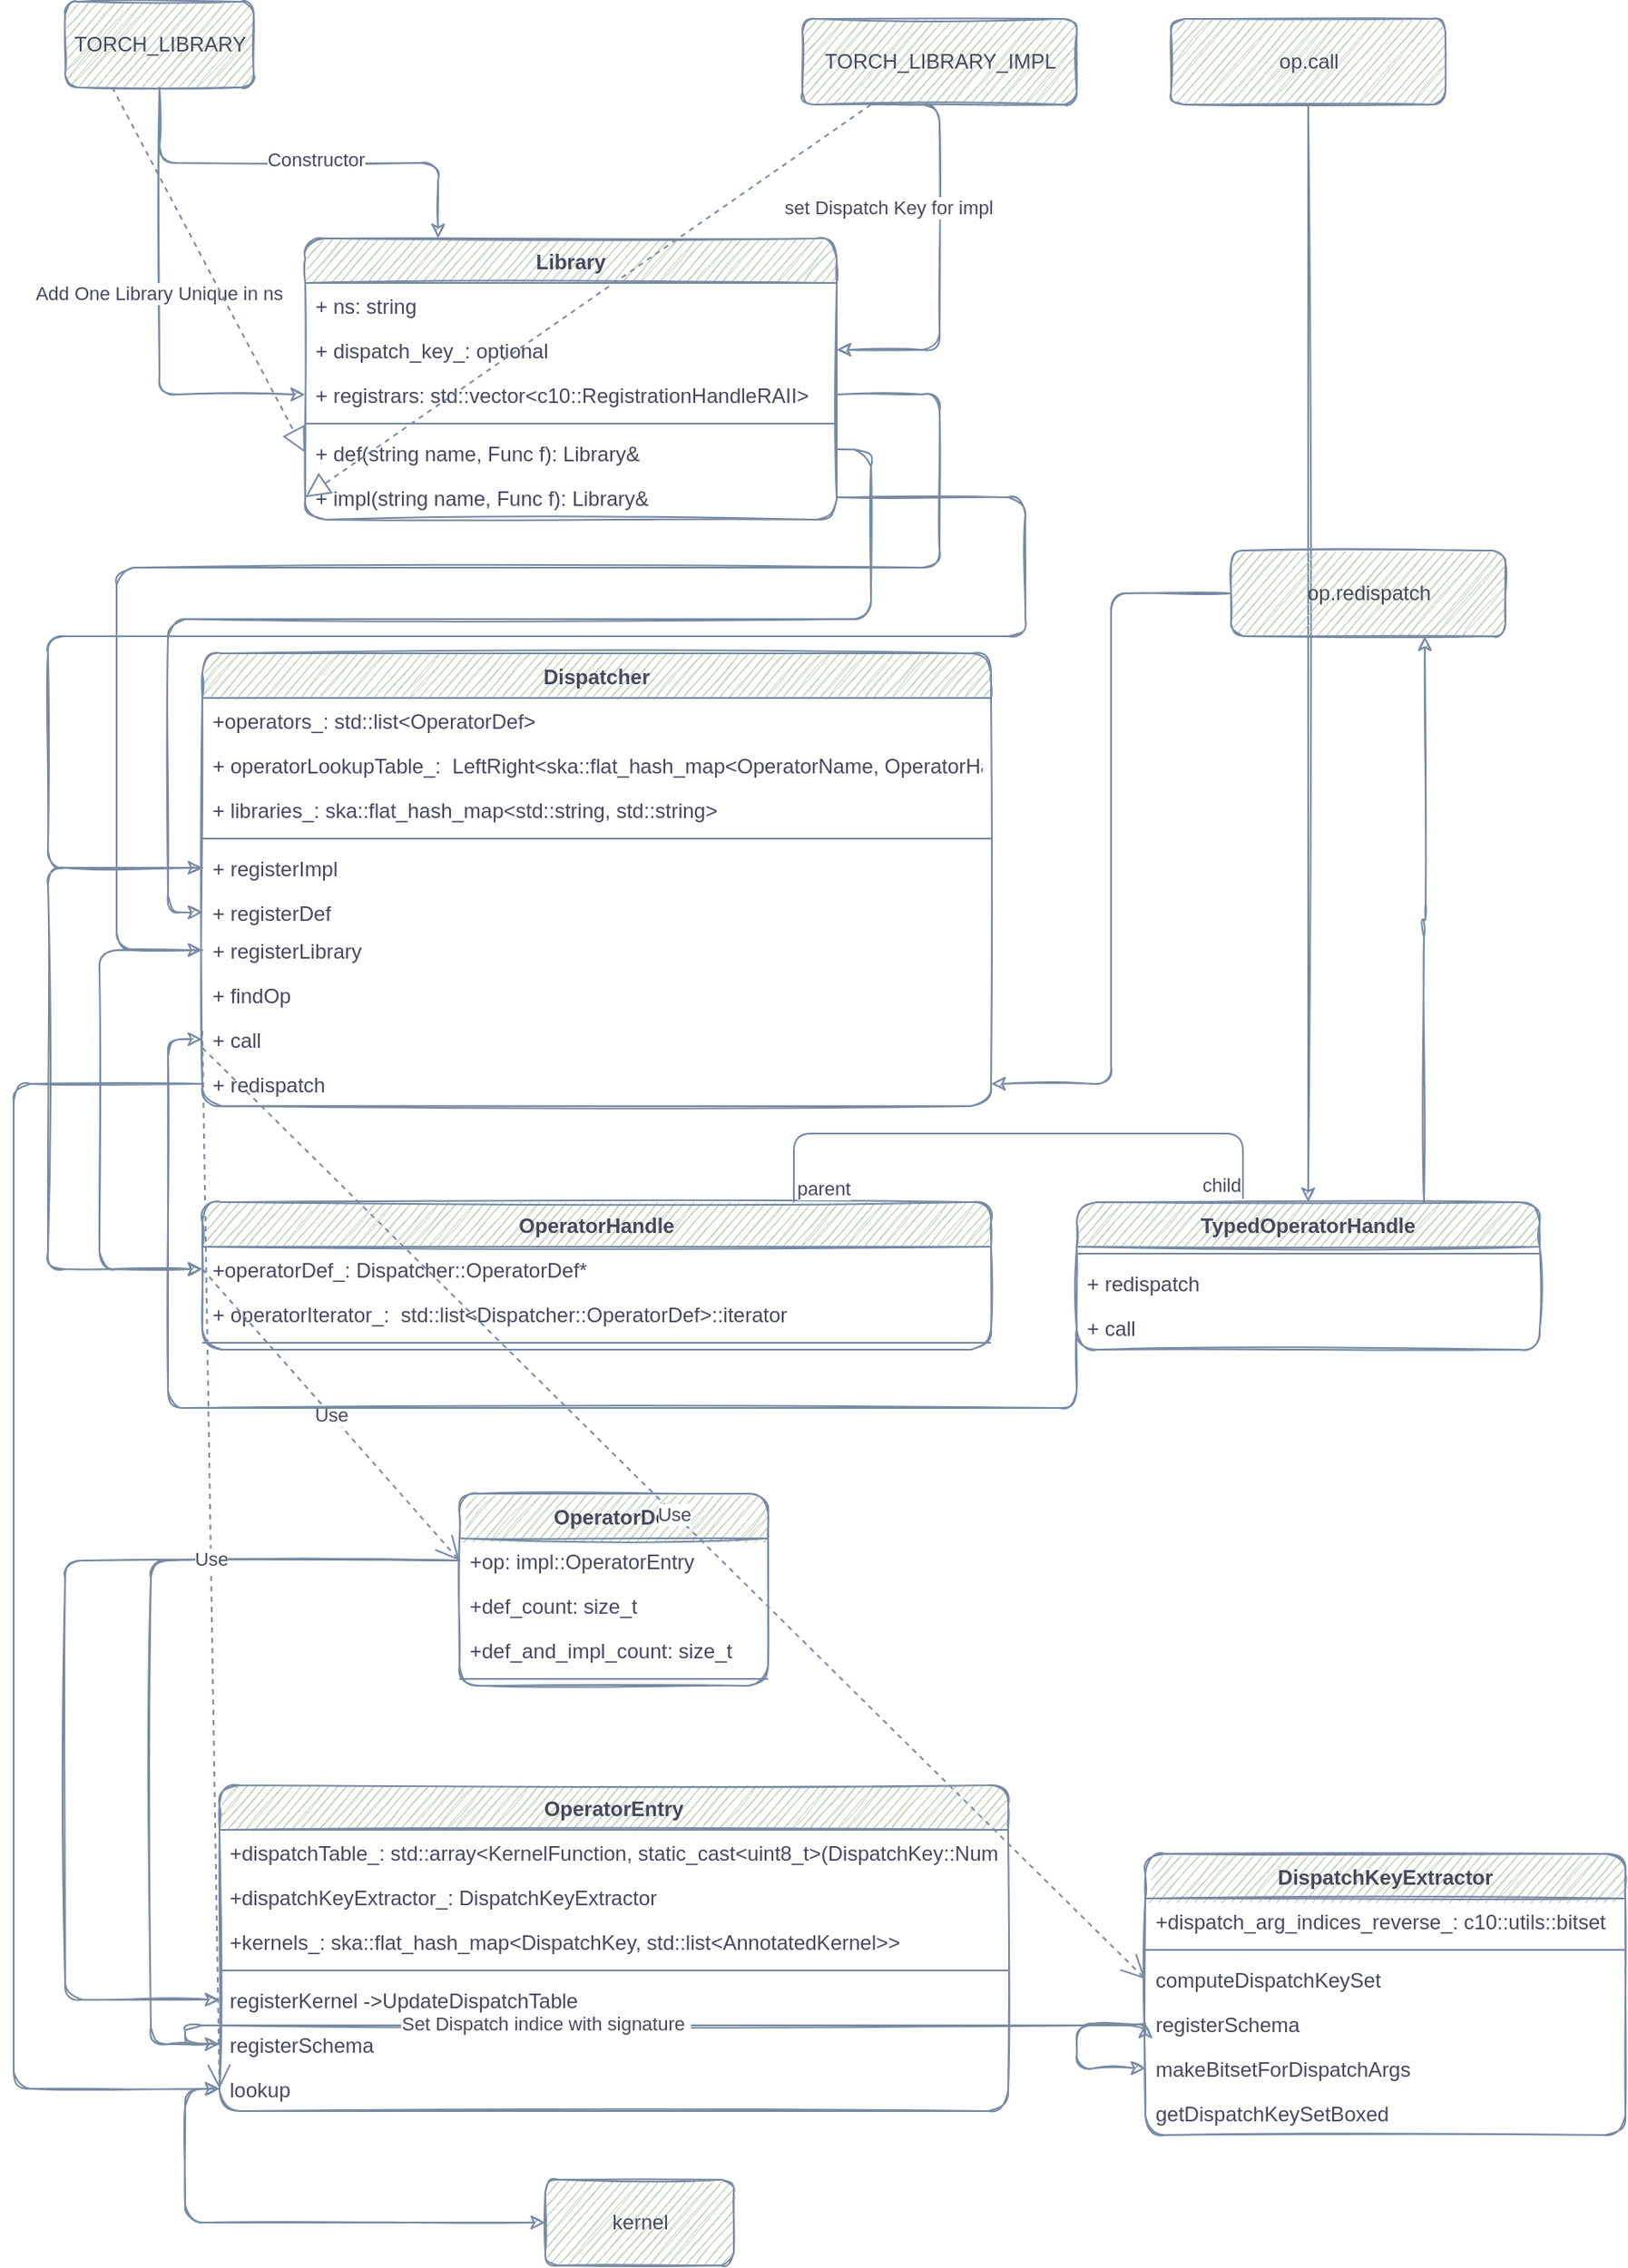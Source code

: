 <mxfile version="14.7.0" type="github"><diagram id="MF42RHRKSYALjcaX30sO" name="Page-1"><mxGraphModel dx="1186" dy="557" grid="1" gridSize="10" guides="1" tooltips="1" connect="1" arrows="1" fold="1" page="1" pageScale="1" pageWidth="850" pageHeight="1100" math="0" shadow="0"><root><mxCell id="0"/><mxCell id="1" parent="0"/><mxCell id="z71Mpb9uZYnYrAH-iIIc-165" style="edgeStyle=orthogonalEdgeStyle;orthogonalLoop=1;jettySize=auto;html=1;exitX=0.25;exitY=0;exitDx=0;exitDy=0;entryX=0;entryY=0.5;entryDx=0;entryDy=0;sketch=1;strokeColor=#788AA3;fontColor=#46495D;" parent="1" edge="1"><mxGeometry relative="1" as="geometry"><mxPoint x="50" y="49" as="targetPoint"/></mxGeometry></mxCell><mxCell id="z71Mpb9uZYnYrAH-iIIc-426" style="edgeStyle=orthogonalEdgeStyle;curved=0;rounded=1;sketch=1;orthogonalLoop=1;jettySize=auto;html=1;exitX=1;exitY=0.75;exitDx=0;exitDy=0;strokeColor=#788AA3;fontColor=#46495D;" parent="1" source="z71Mpb9uZYnYrAH-iIIc-362" target="z71Mpb9uZYnYrAH-iIIc-383" edge="1"><mxGeometry relative="1" as="geometry"><Array as="points"><mxPoint x="540" y="591"/><mxPoint x="540" y="690"/><mxPoint x="130" y="690"/><mxPoint x="130" y="861"/></Array></mxGeometry></mxCell><mxCell id="z71Mpb9uZYnYrAH-iIIc-362" value="Library" style="swimlane;fontStyle=1;align=center;verticalAlign=top;childLayout=stackLayout;horizontal=1;startSize=26;horizontalStack=0;resizeParent=1;resizeParentMax=0;resizeLast=0;collapsible=1;marginBottom=0;rounded=1;sketch=1;fillColor=#B2C9AB;strokeColor=#788AA3;fontColor=#46495D;" parent="1" vertex="1"><mxGeometry x="210" y="468" width="310" height="164" as="geometry"/></mxCell><mxCell id="z71Mpb9uZYnYrAH-iIIc-367" value="+ ns: string" style="text;strokeColor=none;fillColor=none;align=left;verticalAlign=top;spacingLeft=4;spacingRight=4;overflow=hidden;rotatable=0;points=[[0,0.5],[1,0.5]];portConstraint=eastwest;fontColor=#46495D;" parent="z71Mpb9uZYnYrAH-iIIc-362" vertex="1"><mxGeometry y="26" width="310" height="26" as="geometry"/></mxCell><mxCell id="z71Mpb9uZYnYrAH-iIIc-369" value="+ dispatch_key_: optional" style="text;strokeColor=none;fillColor=none;align=left;verticalAlign=top;spacingLeft=4;spacingRight=4;overflow=hidden;rotatable=0;points=[[0,0.5],[1,0.5]];portConstraint=eastwest;fontColor=#46495D;" parent="z71Mpb9uZYnYrAH-iIIc-362" vertex="1"><mxGeometry y="52" width="310" height="26" as="geometry"/></mxCell><mxCell id="z71Mpb9uZYnYrAH-iIIc-363" value="+ registrars: std::vector&lt;c10::RegistrationHandleRAII&gt;" style="text;strokeColor=none;fillColor=none;align=left;verticalAlign=top;spacingLeft=4;spacingRight=4;overflow=hidden;rotatable=0;points=[[0,0.5],[1,0.5]];portConstraint=eastwest;fontColor=#46495D;" parent="z71Mpb9uZYnYrAH-iIIc-362" vertex="1"><mxGeometry y="78" width="310" height="26" as="geometry"/></mxCell><mxCell id="z71Mpb9uZYnYrAH-iIIc-364" value="" style="line;strokeWidth=1;fillColor=none;align=left;verticalAlign=middle;spacingTop=-1;spacingLeft=3;spacingRight=3;rotatable=0;labelPosition=right;points=[];portConstraint=eastwest;strokeColor=#788AA3;fontColor=#46495D;" parent="z71Mpb9uZYnYrAH-iIIc-362" vertex="1"><mxGeometry y="104" width="310" height="8" as="geometry"/></mxCell><mxCell id="z71Mpb9uZYnYrAH-iIIc-365" value="+ def(string name, Func f): Library&amp;" style="text;strokeColor=none;fillColor=none;align=left;verticalAlign=top;spacingLeft=4;spacingRight=4;overflow=hidden;rotatable=0;points=[[0,0.5],[1,0.5]];portConstraint=eastwest;fontColor=#46495D;" parent="z71Mpb9uZYnYrAH-iIIc-362" vertex="1"><mxGeometry y="112" width="310" height="26" as="geometry"/></mxCell><mxCell id="z71Mpb9uZYnYrAH-iIIc-366" value="+ impl(string name, Func f): Library&amp;" style="text;strokeColor=none;fillColor=none;align=left;verticalAlign=top;spacingLeft=4;spacingRight=4;overflow=hidden;rotatable=0;points=[[0,0.5],[1,0.5]];portConstraint=eastwest;fontColor=#46495D;" parent="z71Mpb9uZYnYrAH-iIIc-362" vertex="1"><mxGeometry y="138" width="310" height="26" as="geometry"/></mxCell><mxCell id="z71Mpb9uZYnYrAH-iIIc-447" style="edgeStyle=orthogonalEdgeStyle;curved=0;rounded=1;sketch=1;orthogonalLoop=1;jettySize=auto;html=1;exitX=0.25;exitY=1;exitDx=0;exitDy=0;strokeColor=#788AA3;fontColor=#46495D;" parent="1" source="z71Mpb9uZYnYrAH-iIIc-370" target="z71Mpb9uZYnYrAH-iIIc-369" edge="1"><mxGeometry relative="1" as="geometry"><Array as="points"><mxPoint x="580" y="390"/><mxPoint x="580" y="533"/></Array></mxGeometry></mxCell><mxCell id="z71Mpb9uZYnYrAH-iIIc-448" value="set Dispatch Key for impl" style="edgeLabel;html=1;align=center;verticalAlign=middle;resizable=0;points=[];fontColor=#46495D;" parent="z71Mpb9uZYnYrAH-iIIc-447" vertex="1" connectable="0"><mxGeometry x="0.655" y="3" relative="1" as="geometry"><mxPoint x="-12" y="-86" as="offset"/></mxGeometry></mxCell><mxCell id="z71Mpb9uZYnYrAH-iIIc-370" value="TORCH_LIBRARY_IMPL" style="html=1;rounded=1;sketch=1;fillColor=#B2C9AB;strokeColor=#788AA3;fontColor=#46495D;" parent="1" vertex="1"><mxGeometry x="500" y="340" width="160" height="50" as="geometry"/></mxCell><mxCell id="z71Mpb9uZYnYrAH-iIIc-419" style="edgeStyle=orthogonalEdgeStyle;curved=0;rounded=1;sketch=1;orthogonalLoop=1;jettySize=auto;html=1;exitX=0.5;exitY=1;exitDx=0;exitDy=0;entryX=0.25;entryY=0;entryDx=0;entryDy=0;strokeColor=#788AA3;fontColor=#46495D;" parent="1" source="z71Mpb9uZYnYrAH-iIIc-374" target="z71Mpb9uZYnYrAH-iIIc-362" edge="1"><mxGeometry relative="1" as="geometry"/></mxCell><mxCell id="z71Mpb9uZYnYrAH-iIIc-420" value="Constructor" style="edgeLabel;html=1;align=center;verticalAlign=middle;resizable=0;points=[];fontColor=#46495D;" parent="z71Mpb9uZYnYrAH-iIIc-419" vertex="1" connectable="0"><mxGeometry x="0.078" y="2" relative="1" as="geometry"><mxPoint as="offset"/></mxGeometry></mxCell><mxCell id="z71Mpb9uZYnYrAH-iIIc-421" style="edgeStyle=orthogonalEdgeStyle;curved=0;rounded=1;sketch=1;orthogonalLoop=1;jettySize=auto;html=1;exitX=0.5;exitY=1;exitDx=0;exitDy=0;entryX=0;entryY=0.5;entryDx=0;entryDy=0;strokeColor=#788AA3;fontColor=#46495D;" parent="1" source="z71Mpb9uZYnYrAH-iIIc-374" target="z71Mpb9uZYnYrAH-iIIc-363" edge="1"><mxGeometry relative="1" as="geometry"/></mxCell><mxCell id="z71Mpb9uZYnYrAH-iIIc-422" value="Add One Library Unique in ns&amp;nbsp;" style="edgeLabel;html=1;align=center;verticalAlign=middle;resizable=0;points=[];fontColor=#46495D;" parent="z71Mpb9uZYnYrAH-iIIc-421" vertex="1" connectable="0"><mxGeometry x="-0.091" y="1" relative="1" as="geometry"><mxPoint as="offset"/></mxGeometry></mxCell><mxCell id="z71Mpb9uZYnYrAH-iIIc-374" value="TORCH_LIBRARY" style="html=1;rounded=1;sketch=1;fillColor=#B2C9AB;strokeColor=#788AA3;fontColor=#46495D;" parent="1" vertex="1"><mxGeometry x="70" y="330" width="110" height="50" as="geometry"/></mxCell><mxCell id="z71Mpb9uZYnYrAH-iIIc-376" value="Dispatcher" style="swimlane;fontStyle=1;align=center;verticalAlign=top;childLayout=stackLayout;horizontal=1;startSize=26;horizontalStack=0;resizeParent=1;resizeParentMax=0;resizeLast=0;collapsible=1;marginBottom=0;rounded=1;sketch=1;fillColor=#B2C9AB;strokeColor=#788AA3;fontColor=#46495D;" parent="1" vertex="1"><mxGeometry x="150" y="710" width="460" height="264" as="geometry"/></mxCell><mxCell id="z71Mpb9uZYnYrAH-iIIc-377" value="+operators_: std::list&lt;OperatorDef&gt;" style="text;strokeColor=none;fillColor=none;align=left;verticalAlign=top;spacingLeft=4;spacingRight=4;overflow=hidden;rotatable=0;points=[[0,0.5],[1,0.5]];portConstraint=eastwest;fontColor=#46495D;" parent="z71Mpb9uZYnYrAH-iIIc-376" vertex="1"><mxGeometry y="26" width="460" height="26" as="geometry"/></mxCell><mxCell id="z71Mpb9uZYnYrAH-iIIc-378" value="+ operatorLookupTable_:  LeftRight&lt;ska::flat_hash_map&lt;OperatorName, OperatorHandle&gt;&gt;" style="text;strokeColor=none;fillColor=none;align=left;verticalAlign=top;spacingLeft=4;spacingRight=4;overflow=hidden;rotatable=0;points=[[0,0.5],[1,0.5]];portConstraint=eastwest;fontColor=#46495D;" parent="z71Mpb9uZYnYrAH-iIIc-376" vertex="1"><mxGeometry y="52" width="460" height="26" as="geometry"/></mxCell><mxCell id="z71Mpb9uZYnYrAH-iIIc-379" value="+ libraries_: ska::flat_hash_map&lt;std::string, std::string&gt;" style="text;strokeColor=none;fillColor=none;align=left;verticalAlign=top;spacingLeft=4;spacingRight=4;overflow=hidden;rotatable=0;points=[[0,0.5],[1,0.5]];portConstraint=eastwest;fontColor=#46495D;" parent="z71Mpb9uZYnYrAH-iIIc-376" vertex="1"><mxGeometry y="78" width="460" height="26" as="geometry"/></mxCell><mxCell id="z71Mpb9uZYnYrAH-iIIc-380" value="" style="line;strokeWidth=1;fillColor=none;align=left;verticalAlign=middle;spacingTop=-1;spacingLeft=3;spacingRight=3;rotatable=0;labelPosition=right;points=[];portConstraint=eastwest;strokeColor=#788AA3;fontColor=#46495D;" parent="z71Mpb9uZYnYrAH-iIIc-376" vertex="1"><mxGeometry y="104" width="460" height="8" as="geometry"/></mxCell><mxCell id="z71Mpb9uZYnYrAH-iIIc-381" value="+ registerImpl" style="text;strokeColor=none;fillColor=none;align=left;verticalAlign=top;spacingLeft=4;spacingRight=4;overflow=hidden;rotatable=0;points=[[0,0.5],[1,0.5]];portConstraint=eastwest;fontColor=#46495D;" parent="z71Mpb9uZYnYrAH-iIIc-376" vertex="1"><mxGeometry y="112" width="460" height="26" as="geometry"/></mxCell><mxCell id="z71Mpb9uZYnYrAH-iIIc-383" value="+ registerDef" style="text;strokeColor=none;fillColor=none;align=left;verticalAlign=top;spacingLeft=4;spacingRight=4;overflow=hidden;rotatable=0;points=[[0,0.5],[1,0.5]];portConstraint=eastwest;fontColor=#46495D;" parent="z71Mpb9uZYnYrAH-iIIc-376" vertex="1"><mxGeometry y="138" width="460" height="22" as="geometry"/></mxCell><mxCell id="z71Mpb9uZYnYrAH-iIIc-392" value="+ registerLibrary" style="text;strokeColor=none;fillColor=none;align=left;verticalAlign=top;spacingLeft=4;spacingRight=4;overflow=hidden;rotatable=0;points=[[0,0.5],[1,0.5]];portConstraint=eastwest;fontColor=#46495D;" parent="z71Mpb9uZYnYrAH-iIIc-376" vertex="1"><mxGeometry y="160" width="460" height="26" as="geometry"/></mxCell><mxCell id="z71Mpb9uZYnYrAH-iIIc-474" value="+ findOp" style="text;strokeColor=none;fillColor=none;align=left;verticalAlign=top;spacingLeft=4;spacingRight=4;overflow=hidden;rotatable=0;points=[[0,0.5],[1,0.5]];portConstraint=eastwest;fontColor=#46495D;" parent="z71Mpb9uZYnYrAH-iIIc-376" vertex="1"><mxGeometry y="186" width="460" height="26" as="geometry"/></mxCell><mxCell id="z71Mpb9uZYnYrAH-iIIc-475" value="+ call" style="text;strokeColor=none;fillColor=none;align=left;verticalAlign=top;spacingLeft=4;spacingRight=4;overflow=hidden;rotatable=0;points=[[0,0.5],[1,0.5]];portConstraint=eastwest;fontColor=#46495D;" parent="z71Mpb9uZYnYrAH-iIIc-376" vertex="1"><mxGeometry y="212" width="460" height="26" as="geometry"/></mxCell><mxCell id="z71Mpb9uZYnYrAH-iIIc-382" value="+ redispatch" style="text;strokeColor=none;fillColor=none;align=left;verticalAlign=top;spacingLeft=4;spacingRight=4;overflow=hidden;rotatable=0;points=[[0,0.5],[1,0.5]];portConstraint=eastwest;fontColor=#46495D;" parent="z71Mpb9uZYnYrAH-iIIc-376" vertex="1"><mxGeometry y="238" width="460" height="26" as="geometry"/></mxCell><mxCell id="z71Mpb9uZYnYrAH-iIIc-384" value="OperatorHandle" style="swimlane;fontStyle=1;align=center;verticalAlign=top;childLayout=stackLayout;horizontal=1;startSize=26;horizontalStack=0;resizeParent=1;resizeParentMax=0;resizeLast=0;collapsible=1;marginBottom=0;rounded=1;sketch=1;fillColor=#B2C9AB;strokeColor=#788AA3;fontColor=#46495D;" parent="1" vertex="1"><mxGeometry x="150" y="1030" width="460" height="86" as="geometry"/></mxCell><mxCell id="z71Mpb9uZYnYrAH-iIIc-385" value="+operatorDef_: Dispatcher::OperatorDef*" style="text;strokeColor=none;fillColor=none;align=left;verticalAlign=top;spacingLeft=4;spacingRight=4;overflow=hidden;rotatable=0;points=[[0,0.5],[1,0.5]];portConstraint=eastwest;fontColor=#46495D;" parent="z71Mpb9uZYnYrAH-iIIc-384" vertex="1"><mxGeometry y="26" width="460" height="26" as="geometry"/></mxCell><mxCell id="z71Mpb9uZYnYrAH-iIIc-386" value="+ operatorIterator_:  std::list&lt;Dispatcher::OperatorDef&gt;::iterator" style="text;strokeColor=none;fillColor=none;align=left;verticalAlign=top;spacingLeft=4;spacingRight=4;overflow=hidden;rotatable=0;points=[[0,0.5],[1,0.5]];portConstraint=eastwest;fontColor=#46495D;" parent="z71Mpb9uZYnYrAH-iIIc-384" vertex="1"><mxGeometry y="52" width="460" height="26" as="geometry"/></mxCell><mxCell id="z71Mpb9uZYnYrAH-iIIc-388" value="" style="line;strokeWidth=1;fillColor=none;align=left;verticalAlign=middle;spacingTop=-1;spacingLeft=3;spacingRight=3;rotatable=0;labelPosition=right;points=[];portConstraint=eastwest;strokeColor=#788AA3;fontColor=#46495D;" parent="z71Mpb9uZYnYrAH-iIIc-384" vertex="1"><mxGeometry y="78" width="460" height="8" as="geometry"/></mxCell><mxCell id="z71Mpb9uZYnYrAH-iIIc-393" value="OperatorDef" style="swimlane;fontStyle=1;align=center;verticalAlign=top;childLayout=stackLayout;horizontal=1;startSize=26;horizontalStack=0;resizeParent=1;resizeParentMax=0;resizeLast=0;collapsible=1;marginBottom=0;rounded=1;sketch=1;fillColor=#B2C9AB;strokeColor=#788AA3;fontColor=#46495D;" parent="1" vertex="1"><mxGeometry x="300" y="1200" width="180" height="112" as="geometry"/></mxCell><mxCell id="z71Mpb9uZYnYrAH-iIIc-403" value="+op: impl::OperatorEntry" style="text;strokeColor=none;fillColor=none;align=left;verticalAlign=top;spacingLeft=4;spacingRight=4;overflow=hidden;rotatable=0;points=[[0,0.5],[1,0.5]];portConstraint=eastwest;fontColor=#46495D;" parent="z71Mpb9uZYnYrAH-iIIc-393" vertex="1"><mxGeometry y="26" width="180" height="26" as="geometry"/></mxCell><mxCell id="z71Mpb9uZYnYrAH-iIIc-394" value="+def_count: size_t" style="text;strokeColor=none;fillColor=none;align=left;verticalAlign=top;spacingLeft=4;spacingRight=4;overflow=hidden;rotatable=0;points=[[0,0.5],[1,0.5]];portConstraint=eastwest;fontColor=#46495D;" parent="z71Mpb9uZYnYrAH-iIIc-393" vertex="1"><mxGeometry y="52" width="180" height="26" as="geometry"/></mxCell><mxCell id="z71Mpb9uZYnYrAH-iIIc-404" value="+def_and_impl_count: size_t" style="text;strokeColor=none;fillColor=none;align=left;verticalAlign=top;spacingLeft=4;spacingRight=4;overflow=hidden;rotatable=0;points=[[0,0.5],[1,0.5]];portConstraint=eastwest;fontColor=#46495D;" parent="z71Mpb9uZYnYrAH-iIIc-393" vertex="1"><mxGeometry y="78" width="180" height="26" as="geometry"/></mxCell><mxCell id="z71Mpb9uZYnYrAH-iIIc-396" value="" style="line;strokeWidth=1;fillColor=none;align=left;verticalAlign=middle;spacingTop=-1;spacingLeft=3;spacingRight=3;rotatable=0;labelPosition=right;points=[];portConstraint=eastwest;strokeColor=#788AA3;fontColor=#46495D;" parent="z71Mpb9uZYnYrAH-iIIc-393" vertex="1"><mxGeometry y="104" width="180" height="8" as="geometry"/></mxCell><mxCell id="z71Mpb9uZYnYrAH-iIIc-409" value="OperatorEntry" style="swimlane;fontStyle=1;align=center;verticalAlign=top;childLayout=stackLayout;horizontal=1;startSize=26;horizontalStack=0;resizeParent=1;resizeParentMax=0;resizeLast=0;collapsible=1;marginBottom=0;rounded=1;sketch=1;fillColor=#B2C9AB;strokeColor=#788AA3;fontColor=#46495D;" parent="1" vertex="1"><mxGeometry x="160" y="1370" width="460" height="190" as="geometry"/></mxCell><mxCell id="z71Mpb9uZYnYrAH-iIIc-410" value="+dispatchTable_: std::array&lt;KernelFunction, static_cast&lt;uint8_t&gt;(DispatchKey::NumDispatchKeys)&gt;" style="text;strokeColor=none;fillColor=none;align=left;verticalAlign=top;spacingLeft=4;spacingRight=4;overflow=hidden;rotatable=0;points=[[0,0.5],[1,0.5]];portConstraint=eastwest;fontColor=#46495D;" parent="z71Mpb9uZYnYrAH-iIIc-409" vertex="1"><mxGeometry y="26" width="460" height="26" as="geometry"/></mxCell><mxCell id="z71Mpb9uZYnYrAH-iIIc-417" value="+dispatchKeyExtractor_: DispatchKeyExtractor" style="text;strokeColor=none;fillColor=none;align=left;verticalAlign=top;spacingLeft=4;spacingRight=4;overflow=hidden;rotatable=0;points=[[0,0.5],[1,0.5]];portConstraint=eastwest;fontColor=#46495D;" parent="z71Mpb9uZYnYrAH-iIIc-409" vertex="1"><mxGeometry y="52" width="460" height="26" as="geometry"/></mxCell><mxCell id="z71Mpb9uZYnYrAH-iIIc-411" value="+kernels_: ska::flat_hash_map&lt;DispatchKey, std::list&lt;AnnotatedKernel&gt;&gt;" style="text;strokeColor=none;fillColor=none;align=left;verticalAlign=top;spacingLeft=4;spacingRight=4;overflow=hidden;rotatable=0;points=[[0,0.5],[1,0.5]];portConstraint=eastwest;fontColor=#46495D;" parent="z71Mpb9uZYnYrAH-iIIc-409" vertex="1"><mxGeometry y="78" width="460" height="26" as="geometry"/></mxCell><mxCell id="z71Mpb9uZYnYrAH-iIIc-412" value="" style="line;strokeWidth=1;fillColor=none;align=left;verticalAlign=middle;spacingTop=-1;spacingLeft=3;spacingRight=3;rotatable=0;labelPosition=right;points=[];portConstraint=eastwest;strokeColor=#788AA3;fontColor=#46495D;" parent="z71Mpb9uZYnYrAH-iIIc-409" vertex="1"><mxGeometry y="104" width="460" height="8" as="geometry"/></mxCell><mxCell id="z71Mpb9uZYnYrAH-iIIc-431" value="registerKernel -&gt;UpdateDispatchTable" style="text;strokeColor=none;fillColor=none;align=left;verticalAlign=top;spacingLeft=4;spacingRight=4;overflow=hidden;rotatable=0;points=[[0,0.5],[1,0.5]];portConstraint=eastwest;fontColor=#46495D;" parent="z71Mpb9uZYnYrAH-iIIc-409" vertex="1"><mxGeometry y="112" width="460" height="26" as="geometry"/></mxCell><mxCell id="z71Mpb9uZYnYrAH-iIIc-418" value="registerSchema" style="text;strokeColor=none;fillColor=none;align=left;verticalAlign=top;spacingLeft=4;spacingRight=4;overflow=hidden;rotatable=0;points=[[0,0.5],[1,0.5]];portConstraint=eastwest;fontColor=#46495D;" parent="z71Mpb9uZYnYrAH-iIIc-409" vertex="1"><mxGeometry y="138" width="460" height="26" as="geometry"/></mxCell><mxCell id="z71Mpb9uZYnYrAH-iIIc-413" value="lookup" style="text;strokeColor=none;fillColor=none;align=left;verticalAlign=top;spacingLeft=4;spacingRight=4;overflow=hidden;rotatable=0;points=[[0,0.5],[1,0.5]];portConstraint=eastwest;fontColor=#46495D;" parent="z71Mpb9uZYnYrAH-iIIc-409" vertex="1"><mxGeometry y="164" width="460" height="26" as="geometry"/></mxCell><mxCell id="z71Mpb9uZYnYrAH-iIIc-423" style="edgeStyle=orthogonalEdgeStyle;curved=0;rounded=1;sketch=1;orthogonalLoop=1;jettySize=auto;html=1;exitX=1;exitY=0.5;exitDx=0;exitDy=0;entryX=0;entryY=0.5;entryDx=0;entryDy=0;strokeColor=#788AA3;fontColor=#46495D;" parent="1" source="z71Mpb9uZYnYrAH-iIIc-363" target="z71Mpb9uZYnYrAH-iIIc-392" edge="1"><mxGeometry relative="1" as="geometry"><Array as="points"><mxPoint x="580" y="559"/><mxPoint x="580" y="660"/><mxPoint x="100" y="660"/><mxPoint x="100" y="883"/></Array></mxGeometry></mxCell><mxCell id="z71Mpb9uZYnYrAH-iIIc-425" value="" style="endArrow=block;dashed=1;endFill=0;endSize=12;html=1;exitX=0.25;exitY=1;exitDx=0;exitDy=0;entryX=0;entryY=0.5;entryDx=0;entryDy=0;strokeColor=#788AA3;fontColor=#46495D;" parent="1" source="z71Mpb9uZYnYrAH-iIIc-374" target="z71Mpb9uZYnYrAH-iIIc-365" edge="1"><mxGeometry width="160" relative="1" as="geometry"><mxPoint x="90" y="560" as="sourcePoint"/><mxPoint x="190" y="560" as="targetPoint"/></mxGeometry></mxCell><mxCell id="z71Mpb9uZYnYrAH-iIIc-430" value="Use" style="endArrow=open;endSize=12;dashed=1;html=1;entryX=0;entryY=0.5;entryDx=0;entryDy=0;exitX=0;exitY=0.5;exitDx=0;exitDy=0;strokeColor=#788AA3;fontColor=#46495D;" parent="1" source="z71Mpb9uZYnYrAH-iIIc-385" target="z71Mpb9uZYnYrAH-iIIc-403" edge="1"><mxGeometry width="160" relative="1" as="geometry"><mxPoint x="210" y="1250" as="sourcePoint"/><mxPoint x="370" y="1250" as="targetPoint"/></mxGeometry></mxCell><mxCell id="z71Mpb9uZYnYrAH-iIIc-432" value="DispatchKeyExtractor" style="swimlane;fontStyle=1;align=center;verticalAlign=top;childLayout=stackLayout;horizontal=1;startSize=26;horizontalStack=0;resizeParent=1;resizeParentMax=0;resizeLast=0;collapsible=1;marginBottom=0;rounded=1;sketch=1;fillColor=#B2C9AB;strokeColor=#788AA3;fontColor=#46495D;" parent="1" vertex="1"><mxGeometry x="700" y="1410" width="280" height="164" as="geometry"/></mxCell><mxCell id="z71Mpb9uZYnYrAH-iIIc-433" value="+dispatch_arg_indices_reverse_: c10::utils::bitset" style="text;strokeColor=none;fillColor=none;align=left;verticalAlign=top;spacingLeft=4;spacingRight=4;overflow=hidden;rotatable=0;points=[[0,0.5],[1,0.5]];portConstraint=eastwest;fontColor=#46495D;" parent="z71Mpb9uZYnYrAH-iIIc-432" vertex="1"><mxGeometry y="26" width="280" height="26" as="geometry"/></mxCell><mxCell id="z71Mpb9uZYnYrAH-iIIc-436" value="" style="line;strokeWidth=1;fillColor=none;align=left;verticalAlign=middle;spacingTop=-1;spacingLeft=3;spacingRight=3;rotatable=0;labelPosition=right;points=[];portConstraint=eastwest;strokeColor=#788AA3;fontColor=#46495D;" parent="z71Mpb9uZYnYrAH-iIIc-432" vertex="1"><mxGeometry y="52" width="280" height="8" as="geometry"/></mxCell><mxCell id="z71Mpb9uZYnYrAH-iIIc-439" value="computeDispatchKeySet" style="text;strokeColor=none;fillColor=none;align=left;verticalAlign=top;spacingLeft=4;spacingRight=4;overflow=hidden;rotatable=0;points=[[0,0.5],[1,0.5]];portConstraint=eastwest;fontColor=#46495D;" parent="z71Mpb9uZYnYrAH-iIIc-432" vertex="1"><mxGeometry y="60" width="280" height="26" as="geometry"/></mxCell><mxCell id="z71Mpb9uZYnYrAH-iIIc-444" style="edgeStyle=orthogonalEdgeStyle;curved=0;rounded=1;sketch=1;orthogonalLoop=1;jettySize=auto;html=1;exitX=0;exitY=0.5;exitDx=0;exitDy=0;entryX=0;entryY=0.5;entryDx=0;entryDy=0;strokeColor=#788AA3;fontColor=#46495D;" parent="z71Mpb9uZYnYrAH-iIIc-432" source="z71Mpb9uZYnYrAH-iIIc-437" target="z71Mpb9uZYnYrAH-iIIc-441" edge="1"><mxGeometry relative="1" as="geometry"><Array as="points"><mxPoint x="-40" y="99"/><mxPoint x="-40" y="125"/></Array></mxGeometry></mxCell><mxCell id="z71Mpb9uZYnYrAH-iIIc-437" value="registerSchema" style="text;strokeColor=none;fillColor=none;align=left;verticalAlign=top;spacingLeft=4;spacingRight=4;overflow=hidden;rotatable=0;points=[[0,0.5],[1,0.5]];portConstraint=eastwest;fontColor=#46495D;" parent="z71Mpb9uZYnYrAH-iIIc-432" vertex="1"><mxGeometry y="86" width="280" height="26" as="geometry"/></mxCell><mxCell id="z71Mpb9uZYnYrAH-iIIc-441" value="makeBitsetForDispatchArgs" style="text;strokeColor=none;fillColor=none;align=left;verticalAlign=top;spacingLeft=4;spacingRight=4;overflow=hidden;rotatable=0;points=[[0,0.5],[1,0.5]];portConstraint=eastwest;fontColor=#46495D;" parent="z71Mpb9uZYnYrAH-iIIc-432" vertex="1"><mxGeometry y="112" width="280" height="26" as="geometry"/></mxCell><mxCell id="z71Mpb9uZYnYrAH-iIIc-438" value="getDispatchKeySetBoxed" style="text;strokeColor=none;fillColor=none;align=left;verticalAlign=top;spacingLeft=4;spacingRight=4;overflow=hidden;rotatable=0;points=[[0,0.5],[1,0.5]];portConstraint=eastwest;fontColor=#46495D;" parent="z71Mpb9uZYnYrAH-iIIc-432" vertex="1"><mxGeometry y="138" width="280" height="26" as="geometry"/></mxCell><mxCell id="z71Mpb9uZYnYrAH-iIIc-442" style="edgeStyle=orthogonalEdgeStyle;curved=0;rounded=1;sketch=1;orthogonalLoop=1;jettySize=auto;html=1;exitX=0;exitY=0.5;exitDx=0;exitDy=0;entryX=0;entryY=0.5;entryDx=0;entryDy=0;strokeColor=#788AA3;fontColor=#46495D;" parent="1" source="z71Mpb9uZYnYrAH-iIIc-403" target="z71Mpb9uZYnYrAH-iIIc-418" edge="1"><mxGeometry relative="1" as="geometry"><Array as="points"><mxPoint x="120" y="1239"/><mxPoint x="120" y="1521"/></Array></mxGeometry></mxCell><mxCell id="z71Mpb9uZYnYrAH-iIIc-443" style="edgeStyle=orthogonalEdgeStyle;curved=0;rounded=1;sketch=1;orthogonalLoop=1;jettySize=auto;html=1;exitX=0;exitY=0.5;exitDx=0;exitDy=0;entryX=0;entryY=0.5;entryDx=0;entryDy=0;strokeColor=#788AA3;fontColor=#46495D;" parent="1" source="z71Mpb9uZYnYrAH-iIIc-418" target="z71Mpb9uZYnYrAH-iIIc-437" edge="1"><mxGeometry relative="1" as="geometry"><Array as="points"><mxPoint x="140" y="1521"/><mxPoint x="140" y="1510"/><mxPoint x="700" y="1510"/></Array></mxGeometry></mxCell><mxCell id="z71Mpb9uZYnYrAH-iIIc-445" value="Set Dispatch indice with signature&amp;nbsp;" style="edgeLabel;html=1;align=center;verticalAlign=middle;resizable=0;points=[];fontColor=#46495D;" parent="z71Mpb9uZYnYrAH-iIIc-443" vertex="1" connectable="0"><mxGeometry x="-0.188" y="1" relative="1" as="geometry"><mxPoint as="offset"/></mxGeometry></mxCell><mxCell id="z71Mpb9uZYnYrAH-iIIc-449" value="" style="endArrow=block;dashed=1;endFill=0;endSize=12;html=1;exitX=0.25;exitY=1;exitDx=0;exitDy=0;entryX=0;entryY=0.5;entryDx=0;entryDy=0;strokeColor=#788AA3;fontColor=#46495D;" parent="1" source="z71Mpb9uZYnYrAH-iIIc-370" target="z71Mpb9uZYnYrAH-iIIc-366" edge="1"><mxGeometry width="160" relative="1" as="geometry"><mxPoint x="740" y="350" as="sourcePoint"/><mxPoint x="900" y="350" as="targetPoint"/></mxGeometry></mxCell><mxCell id="z71Mpb9uZYnYrAH-iIIc-450" style="edgeStyle=orthogonalEdgeStyle;curved=0;rounded=1;sketch=1;orthogonalLoop=1;jettySize=auto;html=1;exitX=1;exitY=0.5;exitDx=0;exitDy=0;strokeColor=#788AA3;fontColor=#46495D;" parent="1" source="z71Mpb9uZYnYrAH-iIIc-366" target="z71Mpb9uZYnYrAH-iIIc-381" edge="1"><mxGeometry relative="1" as="geometry"><Array as="points"><mxPoint x="630" y="619"/><mxPoint x="630" y="700"/><mxPoint x="60" y="700"/><mxPoint x="60" y="835"/></Array></mxGeometry></mxCell><mxCell id="z71Mpb9uZYnYrAH-iIIc-451" style="edgeStyle=orthogonalEdgeStyle;curved=0;rounded=1;sketch=1;orthogonalLoop=1;jettySize=auto;html=1;exitX=0;exitY=0.5;exitDx=0;exitDy=0;entryX=0;entryY=0.5;entryDx=0;entryDy=0;strokeColor=#788AA3;fontColor=#46495D;" parent="1" source="z71Mpb9uZYnYrAH-iIIc-392" target="z71Mpb9uZYnYrAH-iIIc-385" edge="1"><mxGeometry relative="1" as="geometry"><Array as="points"><mxPoint x="90" y="883"/><mxPoint x="90" y="1069"/></Array></mxGeometry></mxCell><mxCell id="z71Mpb9uZYnYrAH-iIIc-452" style="edgeStyle=orthogonalEdgeStyle;curved=0;rounded=1;sketch=1;orthogonalLoop=1;jettySize=auto;html=1;exitX=0;exitY=0.5;exitDx=0;exitDy=0;entryX=0;entryY=0.5;entryDx=0;entryDy=0;strokeColor=#788AA3;fontColor=#46495D;" parent="1" source="z71Mpb9uZYnYrAH-iIIc-381" target="z71Mpb9uZYnYrAH-iIIc-385" edge="1"><mxGeometry relative="1" as="geometry"><Array as="points"><mxPoint x="60" y="835"/><mxPoint x="60" y="1069"/></Array></mxGeometry></mxCell><mxCell id="z71Mpb9uZYnYrAH-iIIc-454" style="edgeStyle=orthogonalEdgeStyle;curved=0;rounded=1;sketch=1;orthogonalLoop=1;jettySize=auto;html=1;exitX=0;exitY=0.5;exitDx=0;exitDy=0;entryX=0;entryY=0.5;entryDx=0;entryDy=0;strokeColor=#788AA3;fontColor=#46495D;" parent="1" source="z71Mpb9uZYnYrAH-iIIc-403" target="z71Mpb9uZYnYrAH-iIIc-431" edge="1"><mxGeometry relative="1" as="geometry"><Array as="points"><mxPoint x="70" y="1239"/><mxPoint x="70" y="1495"/></Array></mxGeometry></mxCell><mxCell id="z71Mpb9uZYnYrAH-iIIc-466" style="edgeStyle=orthogonalEdgeStyle;curved=0;rounded=1;sketch=1;orthogonalLoop=1;jettySize=auto;html=1;exitX=0.5;exitY=1;exitDx=0;exitDy=0;entryX=0.5;entryY=0;entryDx=0;entryDy=0;strokeColor=#788AA3;fontColor=#46495D;" parent="1" source="z71Mpb9uZYnYrAH-iIIc-455" target="z71Mpb9uZYnYrAH-iIIc-460" edge="1"><mxGeometry relative="1" as="geometry"><mxPoint x="777" y="391" as="sourcePoint"/><mxPoint x="782" y="991" as="targetPoint"/></mxGeometry></mxCell><mxCell id="z71Mpb9uZYnYrAH-iIIc-455" value="op.call" style="html=1;rounded=1;sketch=1;fillColor=#B2C9AB;strokeColor=#788AA3;fontColor=#46495D;" parent="1" vertex="1"><mxGeometry x="715" y="340" width="160" height="50" as="geometry"/></mxCell><mxCell id="z71Mpb9uZYnYrAH-iIIc-482" style="edgeStyle=orthogonalEdgeStyle;curved=0;rounded=1;sketch=1;orthogonalLoop=1;jettySize=auto;html=1;exitX=0.75;exitY=0;exitDx=0;exitDy=0;strokeColor=#788AA3;fontColor=#46495D;" parent="1" source="z71Mpb9uZYnYrAH-iIIc-460" edge="1"><mxGeometry relative="1" as="geometry"><mxPoint x="863" y="700" as="targetPoint"/></mxGeometry></mxCell><mxCell id="z71Mpb9uZYnYrAH-iIIc-460" value="TypedOperatorHandle" style="swimlane;fontStyle=1;align=center;verticalAlign=top;childLayout=stackLayout;horizontal=1;startSize=26;horizontalStack=0;resizeParent=1;resizeParentMax=0;resizeLast=0;collapsible=1;marginBottom=0;rounded=1;sketch=1;fillColor=#B2C9AB;strokeColor=#788AA3;fontColor=#46495D;" parent="1" vertex="1"><mxGeometry x="660" y="1030" width="270" height="86" as="geometry"/></mxCell><mxCell id="z71Mpb9uZYnYrAH-iIIc-463" value="" style="line;strokeWidth=1;fillColor=none;align=left;verticalAlign=middle;spacingTop=-1;spacingLeft=3;spacingRight=3;rotatable=0;labelPosition=right;points=[];portConstraint=eastwest;strokeColor=#788AA3;fontColor=#46495D;" parent="z71Mpb9uZYnYrAH-iIIc-460" vertex="1"><mxGeometry y="26" width="270" height="8" as="geometry"/></mxCell><mxCell id="z71Mpb9uZYnYrAH-iIIc-464" value="+ redispatch" style="text;strokeColor=none;fillColor=none;align=left;verticalAlign=top;spacingLeft=4;spacingRight=4;overflow=hidden;rotatable=0;points=[[0,0.5],[1,0.5]];portConstraint=eastwest;fontColor=#46495D;" parent="z71Mpb9uZYnYrAH-iIIc-460" vertex="1"><mxGeometry y="34" width="270" height="26" as="geometry"/></mxCell><mxCell id="z71Mpb9uZYnYrAH-iIIc-465" value="+ call" style="text;strokeColor=none;fillColor=none;align=left;verticalAlign=top;spacingLeft=4;spacingRight=4;overflow=hidden;rotatable=0;points=[[0,0.5],[1,0.5]];portConstraint=eastwest;fontColor=#46495D;" parent="z71Mpb9uZYnYrAH-iIIc-460" vertex="1"><mxGeometry y="60" width="270" height="26" as="geometry"/></mxCell><mxCell id="z71Mpb9uZYnYrAH-iIIc-471" value="" style="endArrow=none;html=1;edgeStyle=orthogonalEdgeStyle;exitX=0.75;exitY=0;exitDx=0;exitDy=0;entryX=0.359;entryY=-0.023;entryDx=0;entryDy=0;entryPerimeter=0;strokeColor=#788AA3;fontColor=#46495D;" parent="1" source="z71Mpb9uZYnYrAH-iIIc-384" target="z71Mpb9uZYnYrAH-iIIc-460" edge="1"><mxGeometry relative="1" as="geometry"><mxPoint x="600" y="980" as="sourcePoint"/><mxPoint x="760" y="980" as="targetPoint"/><Array as="points"><mxPoint x="495" y="990"/><mxPoint x="757" y="990"/></Array></mxGeometry></mxCell><mxCell id="z71Mpb9uZYnYrAH-iIIc-472" value="parent" style="edgeLabel;resizable=0;html=1;align=left;verticalAlign=bottom;fontColor=#46495D;" parent="z71Mpb9uZYnYrAH-iIIc-471" connectable="0" vertex="1"><mxGeometry x="-1" relative="1" as="geometry"/></mxCell><mxCell id="z71Mpb9uZYnYrAH-iIIc-473" value="child" style="edgeLabel;resizable=0;html=1;align=right;verticalAlign=bottom;fontColor=#46495D;" parent="z71Mpb9uZYnYrAH-iIIc-471" connectable="0" vertex="1"><mxGeometry x="1" relative="1" as="geometry"/></mxCell><mxCell id="z71Mpb9uZYnYrAH-iIIc-476" style="edgeStyle=orthogonalEdgeStyle;curved=0;rounded=1;sketch=1;orthogonalLoop=1;jettySize=auto;html=1;exitX=0;exitY=0.5;exitDx=0;exitDy=0;entryX=0;entryY=0.5;entryDx=0;entryDy=0;strokeColor=#788AA3;fontColor=#46495D;" parent="1" source="z71Mpb9uZYnYrAH-iIIc-465" target="z71Mpb9uZYnYrAH-iIIc-475" edge="1"><mxGeometry relative="1" as="geometry"><Array as="points"><mxPoint x="660" y="1150"/><mxPoint x="130" y="1150"/><mxPoint x="130" y="935"/></Array></mxGeometry></mxCell><mxCell id="z71Mpb9uZYnYrAH-iIIc-478" value="Use" style="endArrow=open;endSize=12;dashed=1;html=1;entryX=0;entryY=0.5;entryDx=0;entryDy=0;strokeColor=#788AA3;fontColor=#46495D;" parent="1" target="z71Mpb9uZYnYrAH-iIIc-439" edge="1"><mxGeometry width="160" relative="1" as="geometry"><mxPoint x="150" y="940" as="sourcePoint"/><mxPoint x="240" y="1170" as="targetPoint"/></mxGeometry></mxCell><mxCell id="z71Mpb9uZYnYrAH-iIIc-479" value="Use" style="endArrow=open;endSize=12;dashed=1;html=1;entryX=0;entryY=0.5;entryDx=0;entryDy=0;strokeColor=#788AA3;fontColor=#46495D;" parent="1" target="z71Mpb9uZYnYrAH-iIIc-413" edge="1"><mxGeometry width="160" relative="1" as="geometry"><mxPoint x="150" y="930" as="sourcePoint"/><mxPoint x="710" y="1493" as="targetPoint"/></mxGeometry></mxCell><mxCell id="z71Mpb9uZYnYrAH-iIIc-480" value="kernel" style="html=1;rounded=1;sketch=1;fillColor=#B2C9AB;strokeColor=#788AA3;fontColor=#46495D;" parent="1" vertex="1"><mxGeometry x="350" y="1600" width="110" height="50" as="geometry"/></mxCell><mxCell id="z71Mpb9uZYnYrAH-iIIc-481" style="edgeStyle=orthogonalEdgeStyle;curved=0;rounded=1;sketch=1;orthogonalLoop=1;jettySize=auto;html=1;exitX=0;exitY=0.5;exitDx=0;exitDy=0;entryX=0;entryY=0.5;entryDx=0;entryDy=0;strokeColor=#788AA3;fontColor=#46495D;" parent="1" source="z71Mpb9uZYnYrAH-iIIc-413" target="z71Mpb9uZYnYrAH-iIIc-480" edge="1"><mxGeometry relative="1" as="geometry"/></mxCell><mxCell id="z71Mpb9uZYnYrAH-iIIc-484" style="edgeStyle=orthogonalEdgeStyle;curved=0;rounded=1;sketch=1;orthogonalLoop=1;jettySize=auto;html=1;exitX=0;exitY=0.5;exitDx=0;exitDy=0;entryX=1;entryY=0.5;entryDx=0;entryDy=0;strokeColor=#788AA3;fontColor=#46495D;" parent="1" source="z71Mpb9uZYnYrAH-iIIc-483" target="z71Mpb9uZYnYrAH-iIIc-382" edge="1"><mxGeometry relative="1" as="geometry"/></mxCell><mxCell id="z71Mpb9uZYnYrAH-iIIc-483" value="op.redispatch" style="html=1;rounded=1;sketch=1;fillColor=#B2C9AB;strokeColor=#788AA3;fontColor=#46495D;" parent="1" vertex="1"><mxGeometry x="750" y="650" width="160" height="50" as="geometry"/></mxCell><mxCell id="z71Mpb9uZYnYrAH-iIIc-485" style="edgeStyle=orthogonalEdgeStyle;curved=0;rounded=1;sketch=1;orthogonalLoop=1;jettySize=auto;html=1;exitX=0;exitY=0.5;exitDx=0;exitDy=0;entryX=0;entryY=0.5;entryDx=0;entryDy=0;strokeColor=#788AA3;fontColor=#46495D;" parent="1" source="z71Mpb9uZYnYrAH-iIIc-382" target="z71Mpb9uZYnYrAH-iIIc-413" edge="1"><mxGeometry relative="1" as="geometry"><Array as="points"><mxPoint x="40" y="961"/><mxPoint x="40" y="1547"/></Array></mxGeometry></mxCell></root></mxGraphModel></diagram></mxfile>